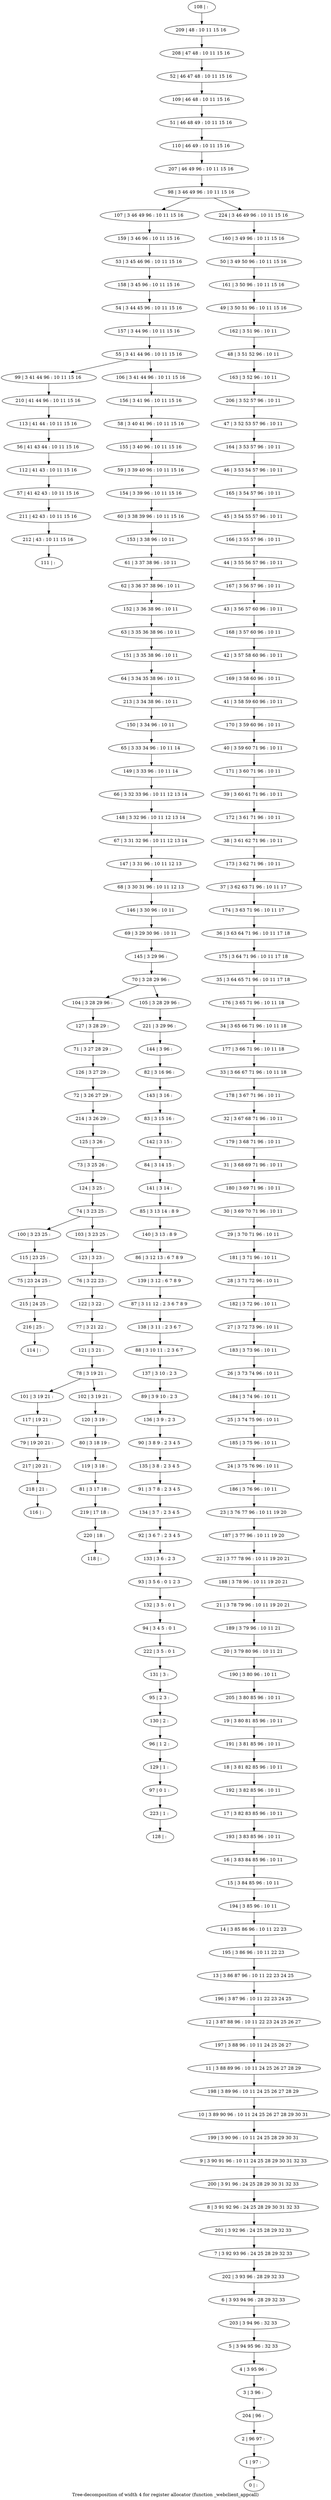 digraph G {
graph [label="Tree-decomposition of width 4 for register allocator (function _webclient_appcall)"]
0[label="0 | : "];
1[label="1 | 97 : "];
2[label="2 | 96 97 : "];
3[label="3 | 3 96 : "];
4[label="4 | 3 95 96 : "];
5[label="5 | 3 94 95 96 : 32 33 "];
6[label="6 | 3 93 94 96 : 28 29 32 33 "];
7[label="7 | 3 92 93 96 : 24 25 28 29 32 33 "];
8[label="8 | 3 91 92 96 : 24 25 28 29 30 31 32 33 "];
9[label="9 | 3 90 91 96 : 10 11 24 25 28 29 30 31 32 33 "];
10[label="10 | 3 89 90 96 : 10 11 24 25 26 27 28 29 30 31 "];
11[label="11 | 3 88 89 96 : 10 11 24 25 26 27 28 29 "];
12[label="12 | 3 87 88 96 : 10 11 22 23 24 25 26 27 "];
13[label="13 | 3 86 87 96 : 10 11 22 23 24 25 "];
14[label="14 | 3 85 86 96 : 10 11 22 23 "];
15[label="15 | 3 84 85 96 : 10 11 "];
16[label="16 | 3 83 84 85 96 : 10 11 "];
17[label="17 | 3 82 83 85 96 : 10 11 "];
18[label="18 | 3 81 82 85 96 : 10 11 "];
19[label="19 | 3 80 81 85 96 : 10 11 "];
20[label="20 | 3 79 80 96 : 10 11 21 "];
21[label="21 | 3 78 79 96 : 10 11 19 20 21 "];
22[label="22 | 3 77 78 96 : 10 11 19 20 21 "];
23[label="23 | 3 76 77 96 : 10 11 19 20 "];
24[label="24 | 3 75 76 96 : 10 11 "];
25[label="25 | 3 74 75 96 : 10 11 "];
26[label="26 | 3 73 74 96 : 10 11 "];
27[label="27 | 3 72 73 96 : 10 11 "];
28[label="28 | 3 71 72 96 : 10 11 "];
29[label="29 | 3 70 71 96 : 10 11 "];
30[label="30 | 3 69 70 71 96 : 10 11 "];
31[label="31 | 3 68 69 71 96 : 10 11 "];
32[label="32 | 3 67 68 71 96 : 10 11 "];
33[label="33 | 3 66 67 71 96 : 10 11 18 "];
34[label="34 | 3 65 66 71 96 : 10 11 18 "];
35[label="35 | 3 64 65 71 96 : 10 11 17 18 "];
36[label="36 | 3 63 64 71 96 : 10 11 17 18 "];
37[label="37 | 3 62 63 71 96 : 10 11 17 "];
38[label="38 | 3 61 62 71 96 : 10 11 "];
39[label="39 | 3 60 61 71 96 : 10 11 "];
40[label="40 | 3 59 60 71 96 : 10 11 "];
41[label="41 | 3 58 59 60 96 : 10 11 "];
42[label="42 | 3 57 58 60 96 : 10 11 "];
43[label="43 | 3 56 57 60 96 : 10 11 "];
44[label="44 | 3 55 56 57 96 : 10 11 "];
45[label="45 | 3 54 55 57 96 : 10 11 "];
46[label="46 | 3 53 54 57 96 : 10 11 "];
47[label="47 | 3 52 53 57 96 : 10 11 "];
48[label="48 | 3 51 52 96 : 10 11 "];
49[label="49 | 3 50 51 96 : 10 11 15 16 "];
50[label="50 | 3 49 50 96 : 10 11 15 16 "];
51[label="51 | 46 48 49 : 10 11 15 16 "];
52[label="52 | 46 47 48 : 10 11 15 16 "];
53[label="53 | 3 45 46 96 : 10 11 15 16 "];
54[label="54 | 3 44 45 96 : 10 11 15 16 "];
55[label="55 | 3 41 44 96 : 10 11 15 16 "];
56[label="56 | 41 43 44 : 10 11 15 16 "];
57[label="57 | 41 42 43 : 10 11 15 16 "];
58[label="58 | 3 40 41 96 : 10 11 15 16 "];
59[label="59 | 3 39 40 96 : 10 11 15 16 "];
60[label="60 | 3 38 39 96 : 10 11 15 16 "];
61[label="61 | 3 37 38 96 : 10 11 "];
62[label="62 | 3 36 37 38 96 : 10 11 "];
63[label="63 | 3 35 36 38 96 : 10 11 "];
64[label="64 | 3 34 35 38 96 : 10 11 "];
65[label="65 | 3 33 34 96 : 10 11 14 "];
66[label="66 | 3 32 33 96 : 10 11 12 13 14 "];
67[label="67 | 3 31 32 96 : 10 11 12 13 14 "];
68[label="68 | 3 30 31 96 : 10 11 12 13 "];
69[label="69 | 3 29 30 96 : 10 11 "];
70[label="70 | 3 28 29 96 : "];
71[label="71 | 3 27 28 29 : "];
72[label="72 | 3 26 27 29 : "];
73[label="73 | 3 25 26 : "];
74[label="74 | 3 23 25 : "];
75[label="75 | 23 24 25 : "];
76[label="76 | 3 22 23 : "];
77[label="77 | 3 21 22 : "];
78[label="78 | 3 19 21 : "];
79[label="79 | 19 20 21 : "];
80[label="80 | 3 18 19 : "];
81[label="81 | 3 17 18 : "];
82[label="82 | 3 16 96 : "];
83[label="83 | 3 15 16 : "];
84[label="84 | 3 14 15 : "];
85[label="85 | 3 13 14 : 8 9 "];
86[label="86 | 3 12 13 : 6 7 8 9 "];
87[label="87 | 3 11 12 : 2 3 6 7 8 9 "];
88[label="88 | 3 10 11 : 2 3 6 7 "];
89[label="89 | 3 9 10 : 2 3 "];
90[label="90 | 3 8 9 : 2 3 4 5 "];
91[label="91 | 3 7 8 : 2 3 4 5 "];
92[label="92 | 3 6 7 : 2 3 4 5 "];
93[label="93 | 3 5 6 : 0 1 2 3 "];
94[label="94 | 3 4 5 : 0 1 "];
95[label="95 | 2 3 : "];
96[label="96 | 1 2 : "];
97[label="97 | 0 1 : "];
98[label="98 | 3 46 49 96 : 10 11 15 16 "];
99[label="99 | 3 41 44 96 : 10 11 15 16 "];
100[label="100 | 3 23 25 : "];
101[label="101 | 3 19 21 : "];
102[label="102 | 3 19 21 : "];
103[label="103 | 3 23 25 : "];
104[label="104 | 3 28 29 96 : "];
105[label="105 | 3 28 29 96 : "];
106[label="106 | 3 41 44 96 : 10 11 15 16 "];
107[label="107 | 3 46 49 96 : 10 11 15 16 "];
108[label="108 | : "];
109[label="109 | 46 48 : 10 11 15 16 "];
110[label="110 | 46 49 : 10 11 15 16 "];
111[label="111 | : "];
112[label="112 | 41 43 : 10 11 15 16 "];
113[label="113 | 41 44 : 10 11 15 16 "];
114[label="114 | : "];
115[label="115 | 23 25 : "];
116[label="116 | : "];
117[label="117 | 19 21 : "];
118[label="118 | : "];
119[label="119 | 3 18 : "];
120[label="120 | 3 19 : "];
121[label="121 | 3 21 : "];
122[label="122 | 3 22 : "];
123[label="123 | 3 23 : "];
124[label="124 | 3 25 : "];
125[label="125 | 3 26 : "];
126[label="126 | 3 27 29 : "];
127[label="127 | 3 28 29 : "];
128[label="128 | : "];
129[label="129 | 1 : "];
130[label="130 | 2 : "];
131[label="131 | 3 : "];
132[label="132 | 3 5 : 0 1 "];
133[label="133 | 3 6 : 2 3 "];
134[label="134 | 3 7 : 2 3 4 5 "];
135[label="135 | 3 8 : 2 3 4 5 "];
136[label="136 | 3 9 : 2 3 "];
137[label="137 | 3 10 : 2 3 "];
138[label="138 | 3 11 : 2 3 6 7 "];
139[label="139 | 3 12 : 6 7 8 9 "];
140[label="140 | 3 13 : 8 9 "];
141[label="141 | 3 14 : "];
142[label="142 | 3 15 : "];
143[label="143 | 3 16 : "];
144[label="144 | 3 96 : "];
145[label="145 | 3 29 96 : "];
146[label="146 | 3 30 96 : 10 11 "];
147[label="147 | 3 31 96 : 10 11 12 13 "];
148[label="148 | 3 32 96 : 10 11 12 13 14 "];
149[label="149 | 3 33 96 : 10 11 14 "];
150[label="150 | 3 34 96 : 10 11 "];
151[label="151 | 3 35 38 96 : 10 11 "];
152[label="152 | 3 36 38 96 : 10 11 "];
153[label="153 | 3 38 96 : 10 11 "];
154[label="154 | 3 39 96 : 10 11 15 16 "];
155[label="155 | 3 40 96 : 10 11 15 16 "];
156[label="156 | 3 41 96 : 10 11 15 16 "];
157[label="157 | 3 44 96 : 10 11 15 16 "];
158[label="158 | 3 45 96 : 10 11 15 16 "];
159[label="159 | 3 46 96 : 10 11 15 16 "];
160[label="160 | 3 49 96 : 10 11 15 16 "];
161[label="161 | 3 50 96 : 10 11 15 16 "];
162[label="162 | 3 51 96 : 10 11 "];
163[label="163 | 3 52 96 : 10 11 "];
164[label="164 | 3 53 57 96 : 10 11 "];
165[label="165 | 3 54 57 96 : 10 11 "];
166[label="166 | 3 55 57 96 : 10 11 "];
167[label="167 | 3 56 57 96 : 10 11 "];
168[label="168 | 3 57 60 96 : 10 11 "];
169[label="169 | 3 58 60 96 : 10 11 "];
170[label="170 | 3 59 60 96 : 10 11 "];
171[label="171 | 3 60 71 96 : 10 11 "];
172[label="172 | 3 61 71 96 : 10 11 "];
173[label="173 | 3 62 71 96 : 10 11 "];
174[label="174 | 3 63 71 96 : 10 11 17 "];
175[label="175 | 3 64 71 96 : 10 11 17 18 "];
176[label="176 | 3 65 71 96 : 10 11 18 "];
177[label="177 | 3 66 71 96 : 10 11 18 "];
178[label="178 | 3 67 71 96 : 10 11 "];
179[label="179 | 3 68 71 96 : 10 11 "];
180[label="180 | 3 69 71 96 : 10 11 "];
181[label="181 | 3 71 96 : 10 11 "];
182[label="182 | 3 72 96 : 10 11 "];
183[label="183 | 3 73 96 : 10 11 "];
184[label="184 | 3 74 96 : 10 11 "];
185[label="185 | 3 75 96 : 10 11 "];
186[label="186 | 3 76 96 : 10 11 "];
187[label="187 | 3 77 96 : 10 11 19 20 "];
188[label="188 | 3 78 96 : 10 11 19 20 21 "];
189[label="189 | 3 79 96 : 10 11 21 "];
190[label="190 | 3 80 96 : 10 11 "];
191[label="191 | 3 81 85 96 : 10 11 "];
192[label="192 | 3 82 85 96 : 10 11 "];
193[label="193 | 3 83 85 96 : 10 11 "];
194[label="194 | 3 85 96 : 10 11 "];
195[label="195 | 3 86 96 : 10 11 22 23 "];
196[label="196 | 3 87 96 : 10 11 22 23 24 25 "];
197[label="197 | 3 88 96 : 10 11 24 25 26 27 "];
198[label="198 | 3 89 96 : 10 11 24 25 26 27 28 29 "];
199[label="199 | 3 90 96 : 10 11 24 25 28 29 30 31 "];
200[label="200 | 3 91 96 : 24 25 28 29 30 31 32 33 "];
201[label="201 | 3 92 96 : 24 25 28 29 32 33 "];
202[label="202 | 3 93 96 : 28 29 32 33 "];
203[label="203 | 3 94 96 : 32 33 "];
204[label="204 | 96 : "];
205[label="205 | 3 80 85 96 : 10 11 "];
206[label="206 | 3 52 57 96 : 10 11 "];
207[label="207 | 46 49 96 : 10 11 15 16 "];
208[label="208 | 47 48 : 10 11 15 16 "];
209[label="209 | 48 : 10 11 15 16 "];
210[label="210 | 41 44 96 : 10 11 15 16 "];
211[label="211 | 42 43 : 10 11 15 16 "];
212[label="212 | 43 : 10 11 15 16 "];
213[label="213 | 3 34 38 96 : 10 11 "];
214[label="214 | 3 26 29 : "];
215[label="215 | 24 25 : "];
216[label="216 | 25 : "];
217[label="217 | 20 21 : "];
218[label="218 | 21 : "];
219[label="219 | 17 18 : "];
220[label="220 | 18 : "];
221[label="221 | 3 29 96 : "];
222[label="222 | 3 5 : 0 1 "];
223[label="223 | 1 : "];
224[label="224 | 3 46 49 96 : 10 11 15 16 "];
61->62 ;
55->99 ;
74->100 ;
78->101 ;
78->102 ;
74->103 ;
70->104 ;
70->105 ;
55->106 ;
112->57 ;
56->112 ;
113->56 ;
115->75 ;
100->115 ;
117->79 ;
101->117 ;
119->81 ;
80->119 ;
120->80 ;
102->120 ;
121->78 ;
77->121 ;
122->77 ;
76->122 ;
123->76 ;
103->123 ;
124->74 ;
73->124 ;
125->73 ;
126->72 ;
71->126 ;
127->71 ;
104->127 ;
129->97 ;
96->129 ;
130->96 ;
95->130 ;
131->95 ;
132->94 ;
93->132 ;
133->93 ;
92->133 ;
134->92 ;
91->134 ;
135->91 ;
90->135 ;
136->90 ;
89->136 ;
137->89 ;
88->137 ;
138->88 ;
87->138 ;
139->87 ;
86->139 ;
140->86 ;
85->140 ;
141->85 ;
84->141 ;
142->84 ;
83->142 ;
143->83 ;
82->143 ;
144->82 ;
145->70 ;
69->145 ;
146->69 ;
68->146 ;
147->68 ;
67->147 ;
148->67 ;
66->148 ;
149->66 ;
65->149 ;
150->65 ;
151->64 ;
63->151 ;
152->63 ;
62->152 ;
153->61 ;
60->153 ;
154->60 ;
59->154 ;
155->59 ;
58->155 ;
156->58 ;
106->156 ;
157->55 ;
54->157 ;
158->54 ;
53->158 ;
159->53 ;
107->159 ;
210->113 ;
99->210 ;
57->211 ;
212->111 ;
211->212 ;
213->150 ;
64->213 ;
214->125 ;
72->214 ;
75->215 ;
216->114 ;
215->216 ;
79->217 ;
218->116 ;
217->218 ;
81->219 ;
220->118 ;
219->220 ;
221->144 ;
105->221 ;
222->131 ;
94->222 ;
223->128 ;
97->223 ;
108->209 ;
209->208 ;
208->52 ;
52->109 ;
109->51 ;
51->110 ;
110->207 ;
207->98 ;
160->50 ;
50->161 ;
161->49 ;
49->162 ;
162->48 ;
48->163 ;
163->206 ;
206->47 ;
47->164 ;
164->46 ;
46->165 ;
165->45 ;
45->166 ;
166->44 ;
44->167 ;
167->43 ;
43->168 ;
168->42 ;
42->169 ;
169->41 ;
41->170 ;
170->40 ;
40->171 ;
171->39 ;
39->172 ;
172->38 ;
38->173 ;
173->37 ;
37->174 ;
174->36 ;
36->175 ;
175->35 ;
35->176 ;
176->34 ;
34->177 ;
177->33 ;
33->178 ;
178->32 ;
32->179 ;
179->31 ;
31->180 ;
180->30 ;
30->29 ;
29->181 ;
181->28 ;
28->182 ;
182->27 ;
27->183 ;
183->26 ;
26->184 ;
184->25 ;
25->185 ;
185->24 ;
24->186 ;
186->23 ;
23->187 ;
187->22 ;
22->188 ;
188->21 ;
21->189 ;
189->20 ;
20->190 ;
190->205 ;
205->19 ;
19->191 ;
191->18 ;
18->192 ;
192->17 ;
17->193 ;
193->16 ;
16->15 ;
15->194 ;
194->14 ;
14->195 ;
195->13 ;
13->196 ;
196->12 ;
12->197 ;
197->11 ;
11->198 ;
198->10 ;
10->199 ;
199->9 ;
9->200 ;
200->8 ;
8->201 ;
201->7 ;
7->202 ;
202->6 ;
6->203 ;
203->5 ;
5->4 ;
4->3 ;
3->204 ;
204->2 ;
2->1 ;
1->0 ;
224->160 ;
98->107 ;
98->224 ;
}
